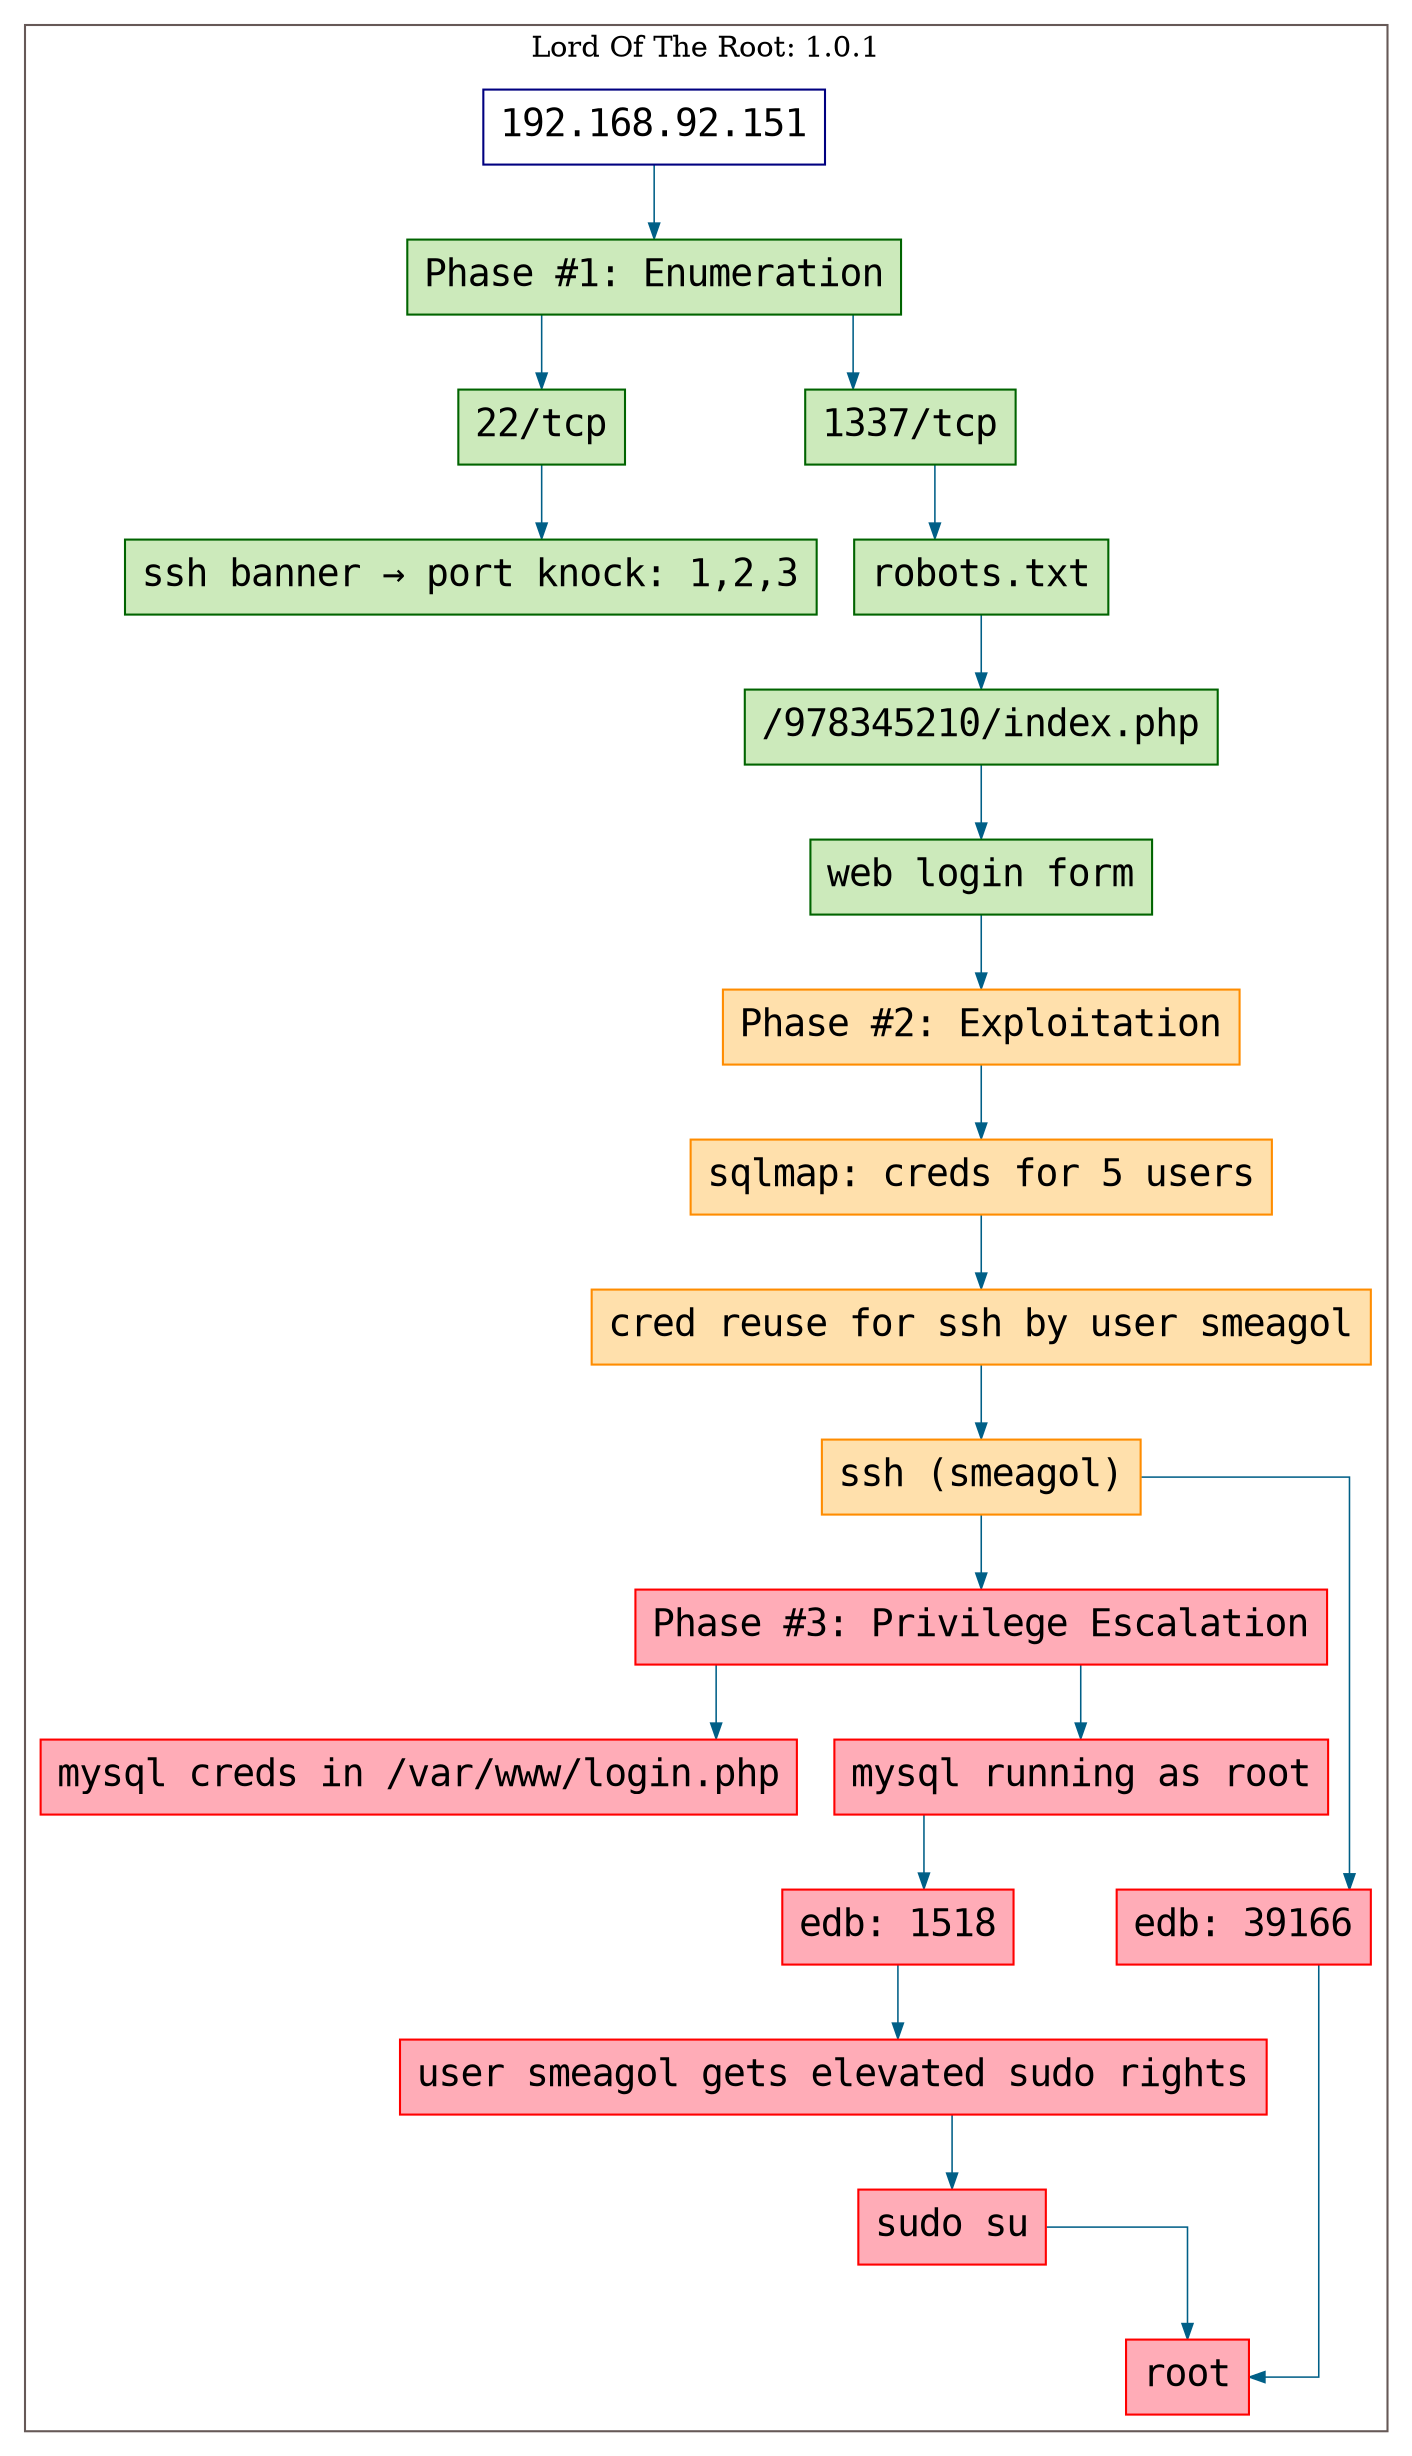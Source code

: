 digraph G {
  #rankdir=LR;
  nodesdictep=1.0; splines="ortho"; K=0.6; overlap=scale; fixedsize=true; resolution=72; bgcolor="#ffffff"; outputorder="edgesfirst";
  node [fontname="courier" fontsize=18 shape=box width=0.25 fillcolor="white" style="filled,solid"];
  edge [style=solid color="#005f87" penwidth=0.75 arrowsize=0.75];

  0[label="192.168.92.151" color="navyblue" fillcolor="#ffffff" tooltip="Lord Of The Root: 1.0.1"];
  10[label="cred reuse for ssh by user smeagol" color="darkorange" fillcolor="#ffe0ac" tooltip="Phase #2:Exploitation"];
  11[label="ssh (smeagol)" color="darkorange" fillcolor="#ffe0ac" tooltip="Phase #2:Exploitation"];
  12[label="Phase #3: Privilege Escalation" color="red" fillcolor="#ffacb7" tooltip="Phase #3:Privilege Escalation"];
  13[label="mysql creds in /var/www/login.php" color="red" fillcolor="#ffacb7" tooltip="Phase #3:Privilege Escalation"];
  14[label="mysql running as root" color="red" fillcolor="#ffacb7" tooltip="Phase #3:Privilege Escalation"];
  15[label="edb: 1518" color="red" fillcolor="#ffacb7" tooltip="Phase #3:Privilege Escalation"];
  16[label="user smeagol gets elevated sudo rights" color="red" fillcolor="#ffacb7" tooltip="Phase #3:Privilege Escalation"];
  17[label="sudo su" color="red" fillcolor="#ffacb7" tooltip="Phase #3:Privilege Escalation"];
  18[label="root" color="red" fillcolor="#ffacb7" tooltip="Phase #3:Privilege Escalation"];
  19[label="edb: 39166" color="red" fillcolor="#ffacb7" tooltip="Phase #3:Privilege Escalation"];
  1[label="Phase #1: Enumeration" color="darkgreen" fillcolor="#cceabb" tooltip="Phase #1:Enumeration"];
  2[label="22/tcp" color="darkgreen" fillcolor="#cceabb" tooltip="Phase #1:Enumeration"];
  3[label="ssh banner → port knock: 1,2,3" color="darkgreen" fillcolor="#cceabb" tooltip="Phase #1:Enumeration"];
  4[label="1337/tcp" color="darkgreen" fillcolor="#cceabb" tooltip="Phase #1:Enumeration"];
  5[label="robots.txt" color="darkgreen" fillcolor="#cceabb" tooltip="Phase #1:Enumeration"];
  6[label="/978345210/index.php" color="darkgreen" fillcolor="#cceabb" tooltip="Phase #1:Enumeration"];
  7[label="web login form" color="darkgreen" fillcolor="#cceabb" tooltip="Phase #1:Enumeration"];
  8[label="Phase #2: Exploitation" color="darkorange" fillcolor="#ffe0ac" tooltip="Phase #2:Exploitation"];
  9[label="sqlmap: creds for 5 users" color="darkorange" fillcolor="#ffe0ac" tooltip="Phase #2:Exploitation"];

  subgraph cluster_0 {
    node [style="filled,solid"];
    label = "Lord Of The Root: 1.0.1";
    color = "#665957";
    0 -> 1 [color="#005f87"];
    1 -> 2 [color="#005f87"];
    1 -> 4 [color="#005f87"];
    10 -> 11 [color="#005f87"];
    11 -> 12 [color="#005f87"];
    11 -> 19 [color="#005f87"];
    12 -> 13 [color="#005f87"];
    12 -> 14 [color="#005f87"];
    14 -> 15 [color="#005f87"];
    15 -> 16 [color="#005f87"];
    16 -> 17 [color="#005f87"];
    17 -> 18 [color="#005f87"];
    19 -> 18 [color="#005f87"];
    2 -> 3 [color="#005f87"];
    4 -> 5 [color="#005f87"];
    5 -> 6 [color="#005f87"];
    6 -> 7 [color="#005f87"];
    7 -> 8 [color="#005f87"];
    8 -> 9 [color="#005f87"];
    9 -> 10 [color="#005f87"];
  }
}
